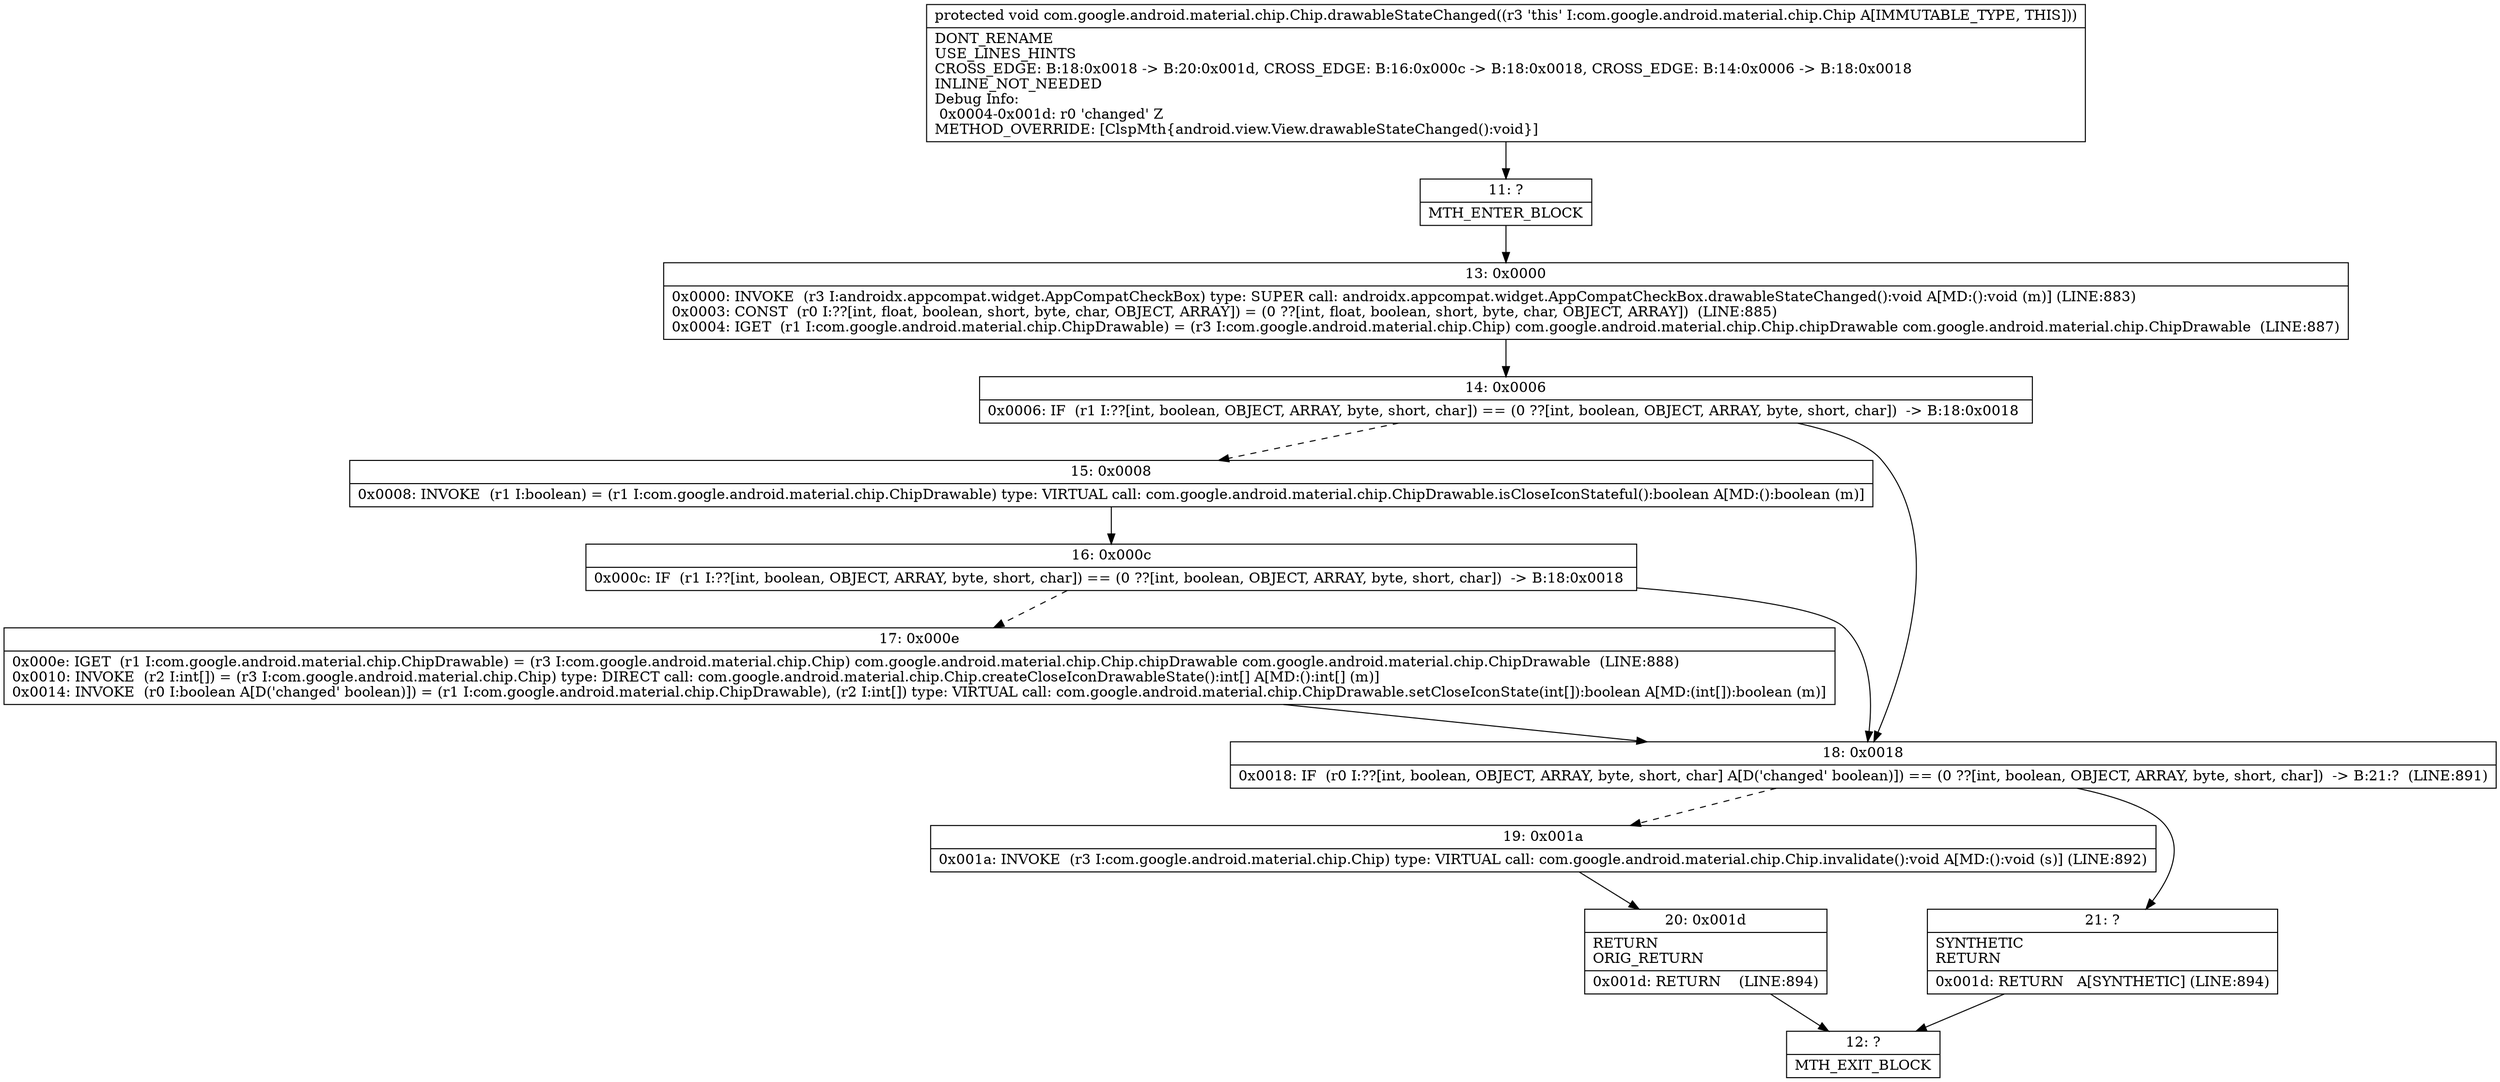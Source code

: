 digraph "CFG forcom.google.android.material.chip.Chip.drawableStateChanged()V" {
Node_11 [shape=record,label="{11\:\ ?|MTH_ENTER_BLOCK\l}"];
Node_13 [shape=record,label="{13\:\ 0x0000|0x0000: INVOKE  (r3 I:androidx.appcompat.widget.AppCompatCheckBox) type: SUPER call: androidx.appcompat.widget.AppCompatCheckBox.drawableStateChanged():void A[MD:():void (m)] (LINE:883)\l0x0003: CONST  (r0 I:??[int, float, boolean, short, byte, char, OBJECT, ARRAY]) = (0 ??[int, float, boolean, short, byte, char, OBJECT, ARRAY])  (LINE:885)\l0x0004: IGET  (r1 I:com.google.android.material.chip.ChipDrawable) = (r3 I:com.google.android.material.chip.Chip) com.google.android.material.chip.Chip.chipDrawable com.google.android.material.chip.ChipDrawable  (LINE:887)\l}"];
Node_14 [shape=record,label="{14\:\ 0x0006|0x0006: IF  (r1 I:??[int, boolean, OBJECT, ARRAY, byte, short, char]) == (0 ??[int, boolean, OBJECT, ARRAY, byte, short, char])  \-\> B:18:0x0018 \l}"];
Node_15 [shape=record,label="{15\:\ 0x0008|0x0008: INVOKE  (r1 I:boolean) = (r1 I:com.google.android.material.chip.ChipDrawable) type: VIRTUAL call: com.google.android.material.chip.ChipDrawable.isCloseIconStateful():boolean A[MD:():boolean (m)]\l}"];
Node_16 [shape=record,label="{16\:\ 0x000c|0x000c: IF  (r1 I:??[int, boolean, OBJECT, ARRAY, byte, short, char]) == (0 ??[int, boolean, OBJECT, ARRAY, byte, short, char])  \-\> B:18:0x0018 \l}"];
Node_17 [shape=record,label="{17\:\ 0x000e|0x000e: IGET  (r1 I:com.google.android.material.chip.ChipDrawable) = (r3 I:com.google.android.material.chip.Chip) com.google.android.material.chip.Chip.chipDrawable com.google.android.material.chip.ChipDrawable  (LINE:888)\l0x0010: INVOKE  (r2 I:int[]) = (r3 I:com.google.android.material.chip.Chip) type: DIRECT call: com.google.android.material.chip.Chip.createCloseIconDrawableState():int[] A[MD:():int[] (m)]\l0x0014: INVOKE  (r0 I:boolean A[D('changed' boolean)]) = (r1 I:com.google.android.material.chip.ChipDrawable), (r2 I:int[]) type: VIRTUAL call: com.google.android.material.chip.ChipDrawable.setCloseIconState(int[]):boolean A[MD:(int[]):boolean (m)]\l}"];
Node_18 [shape=record,label="{18\:\ 0x0018|0x0018: IF  (r0 I:??[int, boolean, OBJECT, ARRAY, byte, short, char] A[D('changed' boolean)]) == (0 ??[int, boolean, OBJECT, ARRAY, byte, short, char])  \-\> B:21:?  (LINE:891)\l}"];
Node_19 [shape=record,label="{19\:\ 0x001a|0x001a: INVOKE  (r3 I:com.google.android.material.chip.Chip) type: VIRTUAL call: com.google.android.material.chip.Chip.invalidate():void A[MD:():void (s)] (LINE:892)\l}"];
Node_20 [shape=record,label="{20\:\ 0x001d|RETURN\lORIG_RETURN\l|0x001d: RETURN    (LINE:894)\l}"];
Node_12 [shape=record,label="{12\:\ ?|MTH_EXIT_BLOCK\l}"];
Node_21 [shape=record,label="{21\:\ ?|SYNTHETIC\lRETURN\l|0x001d: RETURN   A[SYNTHETIC] (LINE:894)\l}"];
MethodNode[shape=record,label="{protected void com.google.android.material.chip.Chip.drawableStateChanged((r3 'this' I:com.google.android.material.chip.Chip A[IMMUTABLE_TYPE, THIS]))  | DONT_RENAME\lUSE_LINES_HINTS\lCROSS_EDGE: B:18:0x0018 \-\> B:20:0x001d, CROSS_EDGE: B:16:0x000c \-\> B:18:0x0018, CROSS_EDGE: B:14:0x0006 \-\> B:18:0x0018\lINLINE_NOT_NEEDED\lDebug Info:\l  0x0004\-0x001d: r0 'changed' Z\lMETHOD_OVERRIDE: [ClspMth\{android.view.View.drawableStateChanged():void\}]\l}"];
MethodNode -> Node_11;Node_11 -> Node_13;
Node_13 -> Node_14;
Node_14 -> Node_15[style=dashed];
Node_14 -> Node_18;
Node_15 -> Node_16;
Node_16 -> Node_17[style=dashed];
Node_16 -> Node_18;
Node_17 -> Node_18;
Node_18 -> Node_19[style=dashed];
Node_18 -> Node_21;
Node_19 -> Node_20;
Node_20 -> Node_12;
Node_21 -> Node_12;
}

